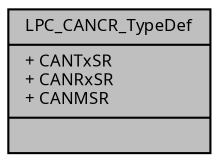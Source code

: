 digraph "LPC_CANCR_TypeDef"
{
  edge [fontname="Sans",fontsize="8",labelfontname="Sans",labelfontsize="8"];
  node [fontname="Sans",fontsize="8",shape=record];
  Node1 [label="{LPC_CANCR_TypeDef\n|+ CANTxSR\l+ CANRxSR\l+ CANMSR\l|}",height=0.2,width=0.4,color="black", fillcolor="grey75", style="filled", fontcolor="black"];
}
